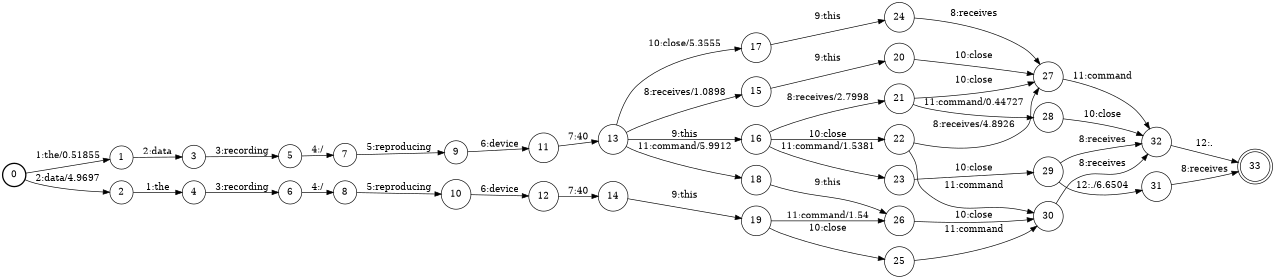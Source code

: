 digraph FST {
rankdir = LR;
size = "8.5,11";
label = "";
center = 1;
orientation = Portrait;
ranksep = "0.4";
nodesep = "0.25";
0 [label = "0", shape = circle, style = bold, fontsize = 14]
	0 -> 1 [label = "1:the/0.51855", fontsize = 14];
	0 -> 2 [label = "2:data/4.9697", fontsize = 14];
1 [label = "1", shape = circle, style = solid, fontsize = 14]
	1 -> 3 [label = "2:data", fontsize = 14];
2 [label = "2", shape = circle, style = solid, fontsize = 14]
	2 -> 4 [label = "1:the", fontsize = 14];
3 [label = "3", shape = circle, style = solid, fontsize = 14]
	3 -> 5 [label = "3:recording", fontsize = 14];
4 [label = "4", shape = circle, style = solid, fontsize = 14]
	4 -> 6 [label = "3:recording", fontsize = 14];
5 [label = "5", shape = circle, style = solid, fontsize = 14]
	5 -> 7 [label = "4:/", fontsize = 14];
6 [label = "6", shape = circle, style = solid, fontsize = 14]
	6 -> 8 [label = "4:/", fontsize = 14];
7 [label = "7", shape = circle, style = solid, fontsize = 14]
	7 -> 9 [label = "5:reproducing", fontsize = 14];
8 [label = "8", shape = circle, style = solid, fontsize = 14]
	8 -> 10 [label = "5:reproducing", fontsize = 14];
9 [label = "9", shape = circle, style = solid, fontsize = 14]
	9 -> 11 [label = "6:device", fontsize = 14];
10 [label = "10", shape = circle, style = solid, fontsize = 14]
	10 -> 12 [label = "6:device", fontsize = 14];
11 [label = "11", shape = circle, style = solid, fontsize = 14]
	11 -> 13 [label = "7:40", fontsize = 14];
12 [label = "12", shape = circle, style = solid, fontsize = 14]
	12 -> 14 [label = "7:40", fontsize = 14];
13 [label = "13", shape = circle, style = solid, fontsize = 14]
	13 -> 15 [label = "8:receives/1.0898", fontsize = 14];
	13 -> 16 [label = "9:this", fontsize = 14];
	13 -> 17 [label = "10:close/5.3555", fontsize = 14];
	13 -> 18 [label = "11:command/5.9912", fontsize = 14];
14 [label = "14", shape = circle, style = solid, fontsize = 14]
	14 -> 19 [label = "9:this", fontsize = 14];
15 [label = "15", shape = circle, style = solid, fontsize = 14]
	15 -> 20 [label = "9:this", fontsize = 14];
16 [label = "16", shape = circle, style = solid, fontsize = 14]
	16 -> 21 [label = "8:receives/2.7998", fontsize = 14];
	16 -> 22 [label = "10:close", fontsize = 14];
	16 -> 23 [label = "11:command/1.5381", fontsize = 14];
17 [label = "17", shape = circle, style = solid, fontsize = 14]
	17 -> 24 [label = "9:this", fontsize = 14];
18 [label = "18", shape = circle, style = solid, fontsize = 14]
	18 -> 26 [label = "9:this", fontsize = 14];
19 [label = "19", shape = circle, style = solid, fontsize = 14]
	19 -> 25 [label = "10:close", fontsize = 14];
	19 -> 26 [label = "11:command/1.54", fontsize = 14];
20 [label = "20", shape = circle, style = solid, fontsize = 14]
	20 -> 27 [label = "10:close", fontsize = 14];
21 [label = "21", shape = circle, style = solid, fontsize = 14]
	21 -> 27 [label = "10:close", fontsize = 14];
	21 -> 28 [label = "11:command/0.44727", fontsize = 14];
22 [label = "22", shape = circle, style = solid, fontsize = 14]
	22 -> 27 [label = "8:receives/4.8926", fontsize = 14];
	22 -> 30 [label = "11:command", fontsize = 14];
23 [label = "23", shape = circle, style = solid, fontsize = 14]
	23 -> 29 [label = "10:close", fontsize = 14];
24 [label = "24", shape = circle, style = solid, fontsize = 14]
	24 -> 27 [label = "8:receives", fontsize = 14];
25 [label = "25", shape = circle, style = solid, fontsize = 14]
	25 -> 30 [label = "11:command", fontsize = 14];
26 [label = "26", shape = circle, style = solid, fontsize = 14]
	26 -> 30 [label = "10:close", fontsize = 14];
27 [label = "27", shape = circle, style = solid, fontsize = 14]
	27 -> 32 [label = "11:command", fontsize = 14];
28 [label = "28", shape = circle, style = solid, fontsize = 14]
	28 -> 32 [label = "10:close", fontsize = 14];
29 [label = "29", shape = circle, style = solid, fontsize = 14]
	29 -> 32 [label = "8:receives", fontsize = 14];
	29 -> 31 [label = "12:./6.6504", fontsize = 14];
30 [label = "30", shape = circle, style = solid, fontsize = 14]
	30 -> 32 [label = "8:receives", fontsize = 14];
31 [label = "31", shape = circle, style = solid, fontsize = 14]
	31 -> 33 [label = "8:receives", fontsize = 14];
32 [label = "32", shape = circle, style = solid, fontsize = 14]
	32 -> 33 [label = "12:.", fontsize = 14];
33 [label = "33", shape = doublecircle, style = solid, fontsize = 14]
}

